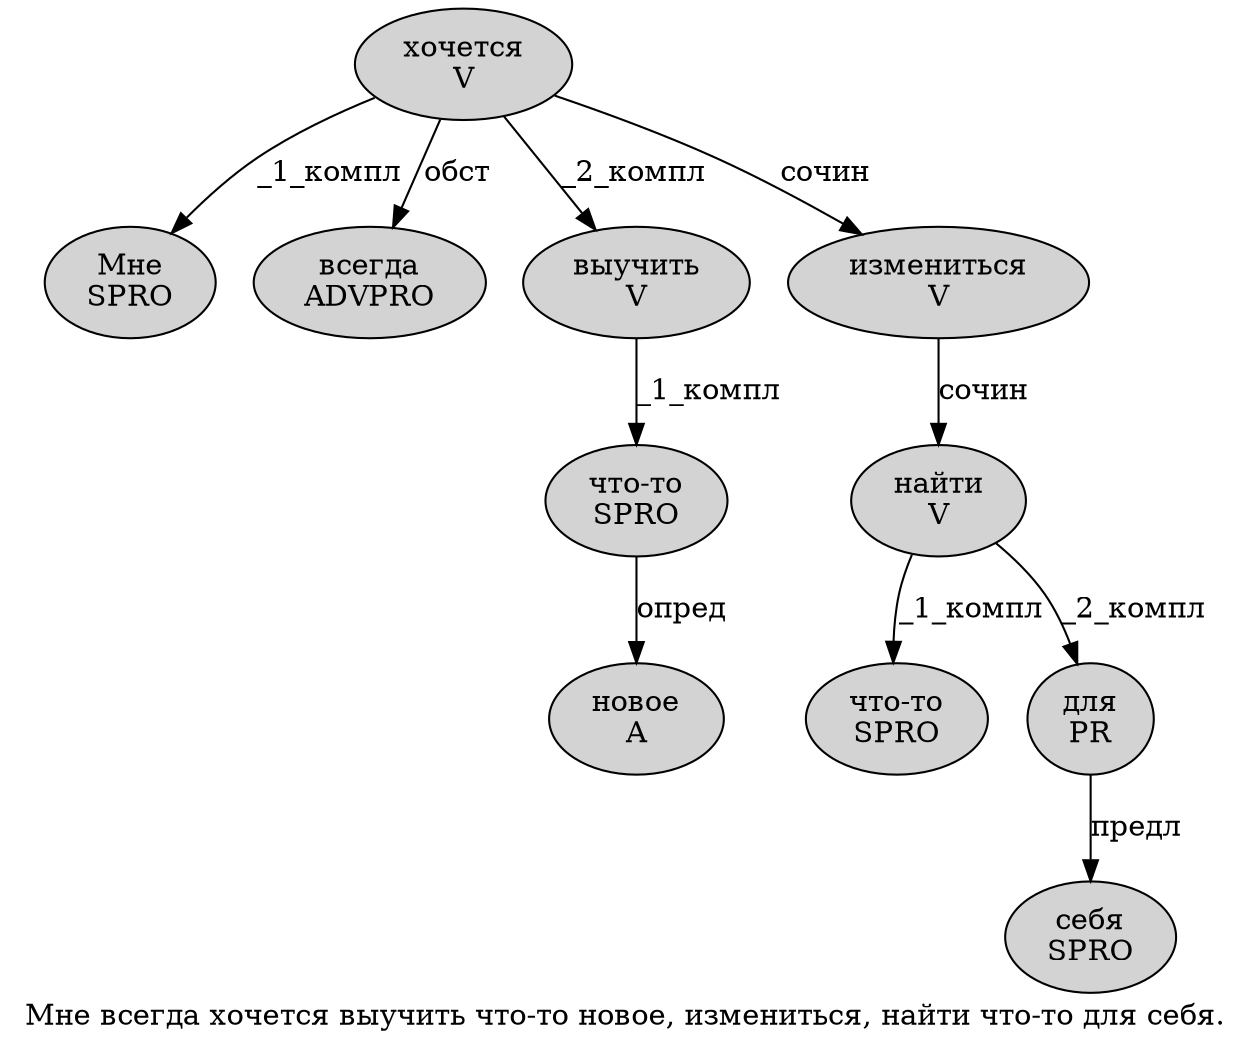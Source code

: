 digraph SENTENCE_923 {
	graph [label="Мне всегда хочется выучить что-то новое, измениться, найти что-то для себя."]
	node [style=filled]
		0 [label="Мне
SPRO" color="" fillcolor=lightgray penwidth=1 shape=ellipse]
		1 [label="всегда
ADVPRO" color="" fillcolor=lightgray penwidth=1 shape=ellipse]
		2 [label="хочется
V" color="" fillcolor=lightgray penwidth=1 shape=ellipse]
		3 [label="выучить
V" color="" fillcolor=lightgray penwidth=1 shape=ellipse]
		4 [label="что-то
SPRO" color="" fillcolor=lightgray penwidth=1 shape=ellipse]
		5 [label="новое
A" color="" fillcolor=lightgray penwidth=1 shape=ellipse]
		7 [label="измениться
V" color="" fillcolor=lightgray penwidth=1 shape=ellipse]
		9 [label="найти
V" color="" fillcolor=lightgray penwidth=1 shape=ellipse]
		10 [label="что-то
SPRO" color="" fillcolor=lightgray penwidth=1 shape=ellipse]
		11 [label="для
PR" color="" fillcolor=lightgray penwidth=1 shape=ellipse]
		12 [label="себя
SPRO" color="" fillcolor=lightgray penwidth=1 shape=ellipse]
			3 -> 4 [label="_1_компл"]
			2 -> 0 [label="_1_компл"]
			2 -> 1 [label="обст"]
			2 -> 3 [label="_2_компл"]
			2 -> 7 [label="сочин"]
			7 -> 9 [label="сочин"]
			11 -> 12 [label="предл"]
			9 -> 10 [label="_1_компл"]
			9 -> 11 [label="_2_компл"]
			4 -> 5 [label="опред"]
}